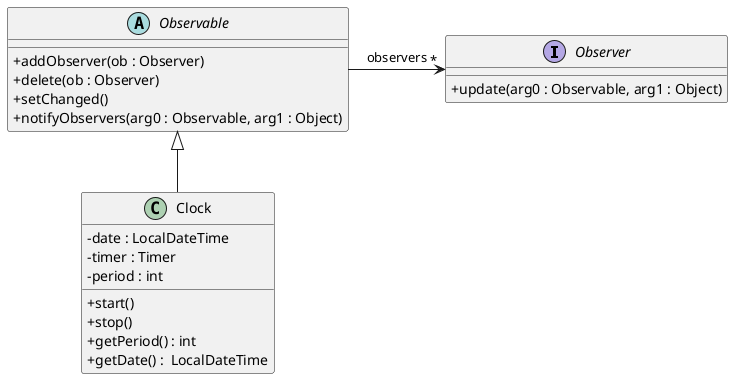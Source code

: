 @startuml
'https://plantuml.com/sequence-diagram
skinparam classAttributeIconSize 0

interface Observer {
    + update(arg0 : Observable, arg1 : Object)
}
abstract class Observable {
    + addObserver(ob : Observer)
    + delete(ob : Observer)
    + setChanged()
    + notifyObservers(arg0 : Observable, arg1 : Object)
}
Observable -> "*" Observer : observers

class Clock extends Observable {
    - date : LocalDateTime
    - timer : Timer
    - period : int
    + start()
    + stop()
    + getPeriod() : int
    + getDate() :  LocalDateTime
}

@enduml